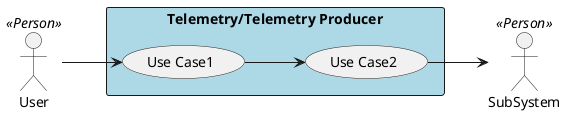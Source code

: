 @startuml

left to right direction

actor :User: <<Person>>
actor :SubSystem: <<Person>>


rectangle "Telemetry/Telemetry Producer" #lightBlue {
UseCase UC1  as "Use Case1"
UseCase UC2  as "Use Case2"


User --> UC1
UC1 --> UC2
UC2 --> SubSystem
}

@enduml
